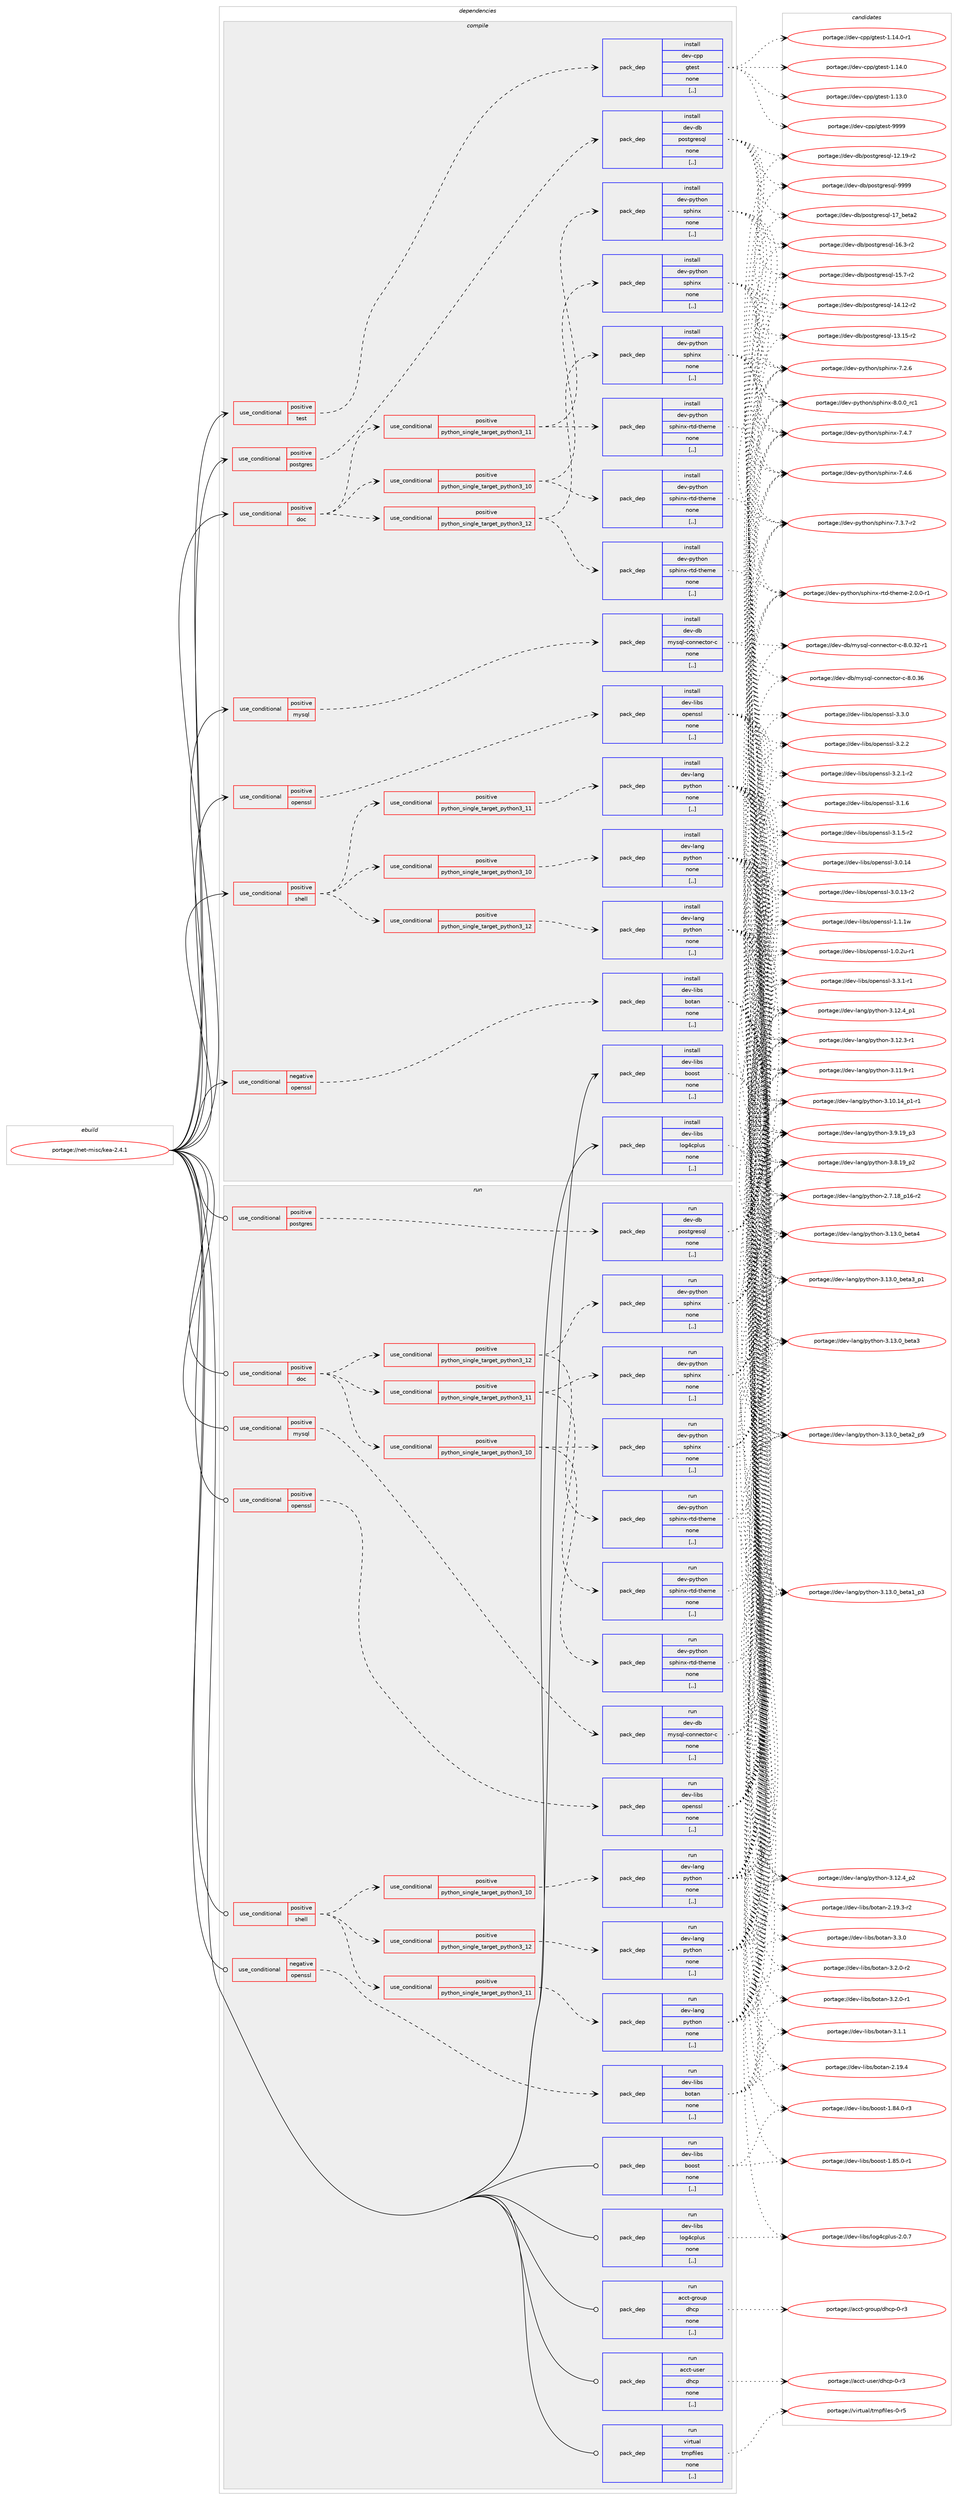 digraph prolog {

# *************
# Graph options
# *************

newrank=true;
concentrate=true;
compound=true;
graph [rankdir=LR,fontname=Helvetica,fontsize=10,ranksep=1.5];#, ranksep=2.5, nodesep=0.2];
edge  [arrowhead=vee];
node  [fontname=Helvetica,fontsize=10];

# **********
# The ebuild
# **********

subgraph cluster_leftcol {
color=gray;
label=<<i>ebuild</i>>;
id [label="portage://net-misc/kea-2.4.1", color=red, width=4, href="../net-misc/kea-2.4.1.svg"];
}

# ****************
# The dependencies
# ****************

subgraph cluster_midcol {
color=gray;
label=<<i>dependencies</i>>;
subgraph cluster_compile {
fillcolor="#eeeeee";
style=filled;
label=<<i>compile</i>>;
subgraph cond97760 {
dependency371456 [label=<<TABLE BORDER="0" CELLBORDER="1" CELLSPACING="0" CELLPADDING="4"><TR><TD ROWSPAN="3" CELLPADDING="10">use_conditional</TD></TR><TR><TD>negative</TD></TR><TR><TD>openssl</TD></TR></TABLE>>, shape=none, color=red];
subgraph pack271034 {
dependency371457 [label=<<TABLE BORDER="0" CELLBORDER="1" CELLSPACING="0" CELLPADDING="4" WIDTH="220"><TR><TD ROWSPAN="6" CELLPADDING="30">pack_dep</TD></TR><TR><TD WIDTH="110">install</TD></TR><TR><TD>dev-libs</TD></TR><TR><TD>botan</TD></TR><TR><TD>none</TD></TR><TR><TD>[,,]</TD></TR></TABLE>>, shape=none, color=blue];
}
dependency371456:e -> dependency371457:w [weight=20,style="dashed",arrowhead="vee"];
}
id:e -> dependency371456:w [weight=20,style="solid",arrowhead="vee"];
subgraph cond97761 {
dependency371458 [label=<<TABLE BORDER="0" CELLBORDER="1" CELLSPACING="0" CELLPADDING="4"><TR><TD ROWSPAN="3" CELLPADDING="10">use_conditional</TD></TR><TR><TD>positive</TD></TR><TR><TD>doc</TD></TR></TABLE>>, shape=none, color=red];
subgraph cond97762 {
dependency371459 [label=<<TABLE BORDER="0" CELLBORDER="1" CELLSPACING="0" CELLPADDING="4"><TR><TD ROWSPAN="3" CELLPADDING="10">use_conditional</TD></TR><TR><TD>positive</TD></TR><TR><TD>python_single_target_python3_10</TD></TR></TABLE>>, shape=none, color=red];
subgraph pack271035 {
dependency371460 [label=<<TABLE BORDER="0" CELLBORDER="1" CELLSPACING="0" CELLPADDING="4" WIDTH="220"><TR><TD ROWSPAN="6" CELLPADDING="30">pack_dep</TD></TR><TR><TD WIDTH="110">install</TD></TR><TR><TD>dev-python</TD></TR><TR><TD>sphinx</TD></TR><TR><TD>none</TD></TR><TR><TD>[,,]</TD></TR></TABLE>>, shape=none, color=blue];
}
dependency371459:e -> dependency371460:w [weight=20,style="dashed",arrowhead="vee"];
subgraph pack271036 {
dependency371461 [label=<<TABLE BORDER="0" CELLBORDER="1" CELLSPACING="0" CELLPADDING="4" WIDTH="220"><TR><TD ROWSPAN="6" CELLPADDING="30">pack_dep</TD></TR><TR><TD WIDTH="110">install</TD></TR><TR><TD>dev-python</TD></TR><TR><TD>sphinx-rtd-theme</TD></TR><TR><TD>none</TD></TR><TR><TD>[,,]</TD></TR></TABLE>>, shape=none, color=blue];
}
dependency371459:e -> dependency371461:w [weight=20,style="dashed",arrowhead="vee"];
}
dependency371458:e -> dependency371459:w [weight=20,style="dashed",arrowhead="vee"];
subgraph cond97763 {
dependency371462 [label=<<TABLE BORDER="0" CELLBORDER="1" CELLSPACING="0" CELLPADDING="4"><TR><TD ROWSPAN="3" CELLPADDING="10">use_conditional</TD></TR><TR><TD>positive</TD></TR><TR><TD>python_single_target_python3_11</TD></TR></TABLE>>, shape=none, color=red];
subgraph pack271037 {
dependency371463 [label=<<TABLE BORDER="0" CELLBORDER="1" CELLSPACING="0" CELLPADDING="4" WIDTH="220"><TR><TD ROWSPAN="6" CELLPADDING="30">pack_dep</TD></TR><TR><TD WIDTH="110">install</TD></TR><TR><TD>dev-python</TD></TR><TR><TD>sphinx</TD></TR><TR><TD>none</TD></TR><TR><TD>[,,]</TD></TR></TABLE>>, shape=none, color=blue];
}
dependency371462:e -> dependency371463:w [weight=20,style="dashed",arrowhead="vee"];
subgraph pack271038 {
dependency371464 [label=<<TABLE BORDER="0" CELLBORDER="1" CELLSPACING="0" CELLPADDING="4" WIDTH="220"><TR><TD ROWSPAN="6" CELLPADDING="30">pack_dep</TD></TR><TR><TD WIDTH="110">install</TD></TR><TR><TD>dev-python</TD></TR><TR><TD>sphinx-rtd-theme</TD></TR><TR><TD>none</TD></TR><TR><TD>[,,]</TD></TR></TABLE>>, shape=none, color=blue];
}
dependency371462:e -> dependency371464:w [weight=20,style="dashed",arrowhead="vee"];
}
dependency371458:e -> dependency371462:w [weight=20,style="dashed",arrowhead="vee"];
subgraph cond97764 {
dependency371465 [label=<<TABLE BORDER="0" CELLBORDER="1" CELLSPACING="0" CELLPADDING="4"><TR><TD ROWSPAN="3" CELLPADDING="10">use_conditional</TD></TR><TR><TD>positive</TD></TR><TR><TD>python_single_target_python3_12</TD></TR></TABLE>>, shape=none, color=red];
subgraph pack271039 {
dependency371466 [label=<<TABLE BORDER="0" CELLBORDER="1" CELLSPACING="0" CELLPADDING="4" WIDTH="220"><TR><TD ROWSPAN="6" CELLPADDING="30">pack_dep</TD></TR><TR><TD WIDTH="110">install</TD></TR><TR><TD>dev-python</TD></TR><TR><TD>sphinx</TD></TR><TR><TD>none</TD></TR><TR><TD>[,,]</TD></TR></TABLE>>, shape=none, color=blue];
}
dependency371465:e -> dependency371466:w [weight=20,style="dashed",arrowhead="vee"];
subgraph pack271040 {
dependency371467 [label=<<TABLE BORDER="0" CELLBORDER="1" CELLSPACING="0" CELLPADDING="4" WIDTH="220"><TR><TD ROWSPAN="6" CELLPADDING="30">pack_dep</TD></TR><TR><TD WIDTH="110">install</TD></TR><TR><TD>dev-python</TD></TR><TR><TD>sphinx-rtd-theme</TD></TR><TR><TD>none</TD></TR><TR><TD>[,,]</TD></TR></TABLE>>, shape=none, color=blue];
}
dependency371465:e -> dependency371467:w [weight=20,style="dashed",arrowhead="vee"];
}
dependency371458:e -> dependency371465:w [weight=20,style="dashed",arrowhead="vee"];
}
id:e -> dependency371458:w [weight=20,style="solid",arrowhead="vee"];
subgraph cond97765 {
dependency371468 [label=<<TABLE BORDER="0" CELLBORDER="1" CELLSPACING="0" CELLPADDING="4"><TR><TD ROWSPAN="3" CELLPADDING="10">use_conditional</TD></TR><TR><TD>positive</TD></TR><TR><TD>mysql</TD></TR></TABLE>>, shape=none, color=red];
subgraph pack271041 {
dependency371469 [label=<<TABLE BORDER="0" CELLBORDER="1" CELLSPACING="0" CELLPADDING="4" WIDTH="220"><TR><TD ROWSPAN="6" CELLPADDING="30">pack_dep</TD></TR><TR><TD WIDTH="110">install</TD></TR><TR><TD>dev-db</TD></TR><TR><TD>mysql-connector-c</TD></TR><TR><TD>none</TD></TR><TR><TD>[,,]</TD></TR></TABLE>>, shape=none, color=blue];
}
dependency371468:e -> dependency371469:w [weight=20,style="dashed",arrowhead="vee"];
}
id:e -> dependency371468:w [weight=20,style="solid",arrowhead="vee"];
subgraph cond97766 {
dependency371470 [label=<<TABLE BORDER="0" CELLBORDER="1" CELLSPACING="0" CELLPADDING="4"><TR><TD ROWSPAN="3" CELLPADDING="10">use_conditional</TD></TR><TR><TD>positive</TD></TR><TR><TD>openssl</TD></TR></TABLE>>, shape=none, color=red];
subgraph pack271042 {
dependency371471 [label=<<TABLE BORDER="0" CELLBORDER="1" CELLSPACING="0" CELLPADDING="4" WIDTH="220"><TR><TD ROWSPAN="6" CELLPADDING="30">pack_dep</TD></TR><TR><TD WIDTH="110">install</TD></TR><TR><TD>dev-libs</TD></TR><TR><TD>openssl</TD></TR><TR><TD>none</TD></TR><TR><TD>[,,]</TD></TR></TABLE>>, shape=none, color=blue];
}
dependency371470:e -> dependency371471:w [weight=20,style="dashed",arrowhead="vee"];
}
id:e -> dependency371470:w [weight=20,style="solid",arrowhead="vee"];
subgraph cond97767 {
dependency371472 [label=<<TABLE BORDER="0" CELLBORDER="1" CELLSPACING="0" CELLPADDING="4"><TR><TD ROWSPAN="3" CELLPADDING="10">use_conditional</TD></TR><TR><TD>positive</TD></TR><TR><TD>postgres</TD></TR></TABLE>>, shape=none, color=red];
subgraph pack271043 {
dependency371473 [label=<<TABLE BORDER="0" CELLBORDER="1" CELLSPACING="0" CELLPADDING="4" WIDTH="220"><TR><TD ROWSPAN="6" CELLPADDING="30">pack_dep</TD></TR><TR><TD WIDTH="110">install</TD></TR><TR><TD>dev-db</TD></TR><TR><TD>postgresql</TD></TR><TR><TD>none</TD></TR><TR><TD>[,,]</TD></TR></TABLE>>, shape=none, color=blue];
}
dependency371472:e -> dependency371473:w [weight=20,style="dashed",arrowhead="vee"];
}
id:e -> dependency371472:w [weight=20,style="solid",arrowhead="vee"];
subgraph cond97768 {
dependency371474 [label=<<TABLE BORDER="0" CELLBORDER="1" CELLSPACING="0" CELLPADDING="4"><TR><TD ROWSPAN="3" CELLPADDING="10">use_conditional</TD></TR><TR><TD>positive</TD></TR><TR><TD>shell</TD></TR></TABLE>>, shape=none, color=red];
subgraph cond97769 {
dependency371475 [label=<<TABLE BORDER="0" CELLBORDER="1" CELLSPACING="0" CELLPADDING="4"><TR><TD ROWSPAN="3" CELLPADDING="10">use_conditional</TD></TR><TR><TD>positive</TD></TR><TR><TD>python_single_target_python3_10</TD></TR></TABLE>>, shape=none, color=red];
subgraph pack271044 {
dependency371476 [label=<<TABLE BORDER="0" CELLBORDER="1" CELLSPACING="0" CELLPADDING="4" WIDTH="220"><TR><TD ROWSPAN="6" CELLPADDING="30">pack_dep</TD></TR><TR><TD WIDTH="110">install</TD></TR><TR><TD>dev-lang</TD></TR><TR><TD>python</TD></TR><TR><TD>none</TD></TR><TR><TD>[,,]</TD></TR></TABLE>>, shape=none, color=blue];
}
dependency371475:e -> dependency371476:w [weight=20,style="dashed",arrowhead="vee"];
}
dependency371474:e -> dependency371475:w [weight=20,style="dashed",arrowhead="vee"];
subgraph cond97770 {
dependency371477 [label=<<TABLE BORDER="0" CELLBORDER="1" CELLSPACING="0" CELLPADDING="4"><TR><TD ROWSPAN="3" CELLPADDING="10">use_conditional</TD></TR><TR><TD>positive</TD></TR><TR><TD>python_single_target_python3_11</TD></TR></TABLE>>, shape=none, color=red];
subgraph pack271045 {
dependency371478 [label=<<TABLE BORDER="0" CELLBORDER="1" CELLSPACING="0" CELLPADDING="4" WIDTH="220"><TR><TD ROWSPAN="6" CELLPADDING="30">pack_dep</TD></TR><TR><TD WIDTH="110">install</TD></TR><TR><TD>dev-lang</TD></TR><TR><TD>python</TD></TR><TR><TD>none</TD></TR><TR><TD>[,,]</TD></TR></TABLE>>, shape=none, color=blue];
}
dependency371477:e -> dependency371478:w [weight=20,style="dashed",arrowhead="vee"];
}
dependency371474:e -> dependency371477:w [weight=20,style="dashed",arrowhead="vee"];
subgraph cond97771 {
dependency371479 [label=<<TABLE BORDER="0" CELLBORDER="1" CELLSPACING="0" CELLPADDING="4"><TR><TD ROWSPAN="3" CELLPADDING="10">use_conditional</TD></TR><TR><TD>positive</TD></TR><TR><TD>python_single_target_python3_12</TD></TR></TABLE>>, shape=none, color=red];
subgraph pack271046 {
dependency371480 [label=<<TABLE BORDER="0" CELLBORDER="1" CELLSPACING="0" CELLPADDING="4" WIDTH="220"><TR><TD ROWSPAN="6" CELLPADDING="30">pack_dep</TD></TR><TR><TD WIDTH="110">install</TD></TR><TR><TD>dev-lang</TD></TR><TR><TD>python</TD></TR><TR><TD>none</TD></TR><TR><TD>[,,]</TD></TR></TABLE>>, shape=none, color=blue];
}
dependency371479:e -> dependency371480:w [weight=20,style="dashed",arrowhead="vee"];
}
dependency371474:e -> dependency371479:w [weight=20,style="dashed",arrowhead="vee"];
}
id:e -> dependency371474:w [weight=20,style="solid",arrowhead="vee"];
subgraph cond97772 {
dependency371481 [label=<<TABLE BORDER="0" CELLBORDER="1" CELLSPACING="0" CELLPADDING="4"><TR><TD ROWSPAN="3" CELLPADDING="10">use_conditional</TD></TR><TR><TD>positive</TD></TR><TR><TD>test</TD></TR></TABLE>>, shape=none, color=red];
subgraph pack271047 {
dependency371482 [label=<<TABLE BORDER="0" CELLBORDER="1" CELLSPACING="0" CELLPADDING="4" WIDTH="220"><TR><TD ROWSPAN="6" CELLPADDING="30">pack_dep</TD></TR><TR><TD WIDTH="110">install</TD></TR><TR><TD>dev-cpp</TD></TR><TR><TD>gtest</TD></TR><TR><TD>none</TD></TR><TR><TD>[,,]</TD></TR></TABLE>>, shape=none, color=blue];
}
dependency371481:e -> dependency371482:w [weight=20,style="dashed",arrowhead="vee"];
}
id:e -> dependency371481:w [weight=20,style="solid",arrowhead="vee"];
subgraph pack271048 {
dependency371483 [label=<<TABLE BORDER="0" CELLBORDER="1" CELLSPACING="0" CELLPADDING="4" WIDTH="220"><TR><TD ROWSPAN="6" CELLPADDING="30">pack_dep</TD></TR><TR><TD WIDTH="110">install</TD></TR><TR><TD>dev-libs</TD></TR><TR><TD>boost</TD></TR><TR><TD>none</TD></TR><TR><TD>[,,]</TD></TR></TABLE>>, shape=none, color=blue];
}
id:e -> dependency371483:w [weight=20,style="solid",arrowhead="vee"];
subgraph pack271049 {
dependency371484 [label=<<TABLE BORDER="0" CELLBORDER="1" CELLSPACING="0" CELLPADDING="4" WIDTH="220"><TR><TD ROWSPAN="6" CELLPADDING="30">pack_dep</TD></TR><TR><TD WIDTH="110">install</TD></TR><TR><TD>dev-libs</TD></TR><TR><TD>log4cplus</TD></TR><TR><TD>none</TD></TR><TR><TD>[,,]</TD></TR></TABLE>>, shape=none, color=blue];
}
id:e -> dependency371484:w [weight=20,style="solid",arrowhead="vee"];
}
subgraph cluster_compileandrun {
fillcolor="#eeeeee";
style=filled;
label=<<i>compile and run</i>>;
}
subgraph cluster_run {
fillcolor="#eeeeee";
style=filled;
label=<<i>run</i>>;
subgraph cond97773 {
dependency371485 [label=<<TABLE BORDER="0" CELLBORDER="1" CELLSPACING="0" CELLPADDING="4"><TR><TD ROWSPAN="3" CELLPADDING="10">use_conditional</TD></TR><TR><TD>negative</TD></TR><TR><TD>openssl</TD></TR></TABLE>>, shape=none, color=red];
subgraph pack271050 {
dependency371486 [label=<<TABLE BORDER="0" CELLBORDER="1" CELLSPACING="0" CELLPADDING="4" WIDTH="220"><TR><TD ROWSPAN="6" CELLPADDING="30">pack_dep</TD></TR><TR><TD WIDTH="110">run</TD></TR><TR><TD>dev-libs</TD></TR><TR><TD>botan</TD></TR><TR><TD>none</TD></TR><TR><TD>[,,]</TD></TR></TABLE>>, shape=none, color=blue];
}
dependency371485:e -> dependency371486:w [weight=20,style="dashed",arrowhead="vee"];
}
id:e -> dependency371485:w [weight=20,style="solid",arrowhead="odot"];
subgraph cond97774 {
dependency371487 [label=<<TABLE BORDER="0" CELLBORDER="1" CELLSPACING="0" CELLPADDING="4"><TR><TD ROWSPAN="3" CELLPADDING="10">use_conditional</TD></TR><TR><TD>positive</TD></TR><TR><TD>doc</TD></TR></TABLE>>, shape=none, color=red];
subgraph cond97775 {
dependency371488 [label=<<TABLE BORDER="0" CELLBORDER="1" CELLSPACING="0" CELLPADDING="4"><TR><TD ROWSPAN="3" CELLPADDING="10">use_conditional</TD></TR><TR><TD>positive</TD></TR><TR><TD>python_single_target_python3_10</TD></TR></TABLE>>, shape=none, color=red];
subgraph pack271051 {
dependency371489 [label=<<TABLE BORDER="0" CELLBORDER="1" CELLSPACING="0" CELLPADDING="4" WIDTH="220"><TR><TD ROWSPAN="6" CELLPADDING="30">pack_dep</TD></TR><TR><TD WIDTH="110">run</TD></TR><TR><TD>dev-python</TD></TR><TR><TD>sphinx</TD></TR><TR><TD>none</TD></TR><TR><TD>[,,]</TD></TR></TABLE>>, shape=none, color=blue];
}
dependency371488:e -> dependency371489:w [weight=20,style="dashed",arrowhead="vee"];
subgraph pack271052 {
dependency371490 [label=<<TABLE BORDER="0" CELLBORDER="1" CELLSPACING="0" CELLPADDING="4" WIDTH="220"><TR><TD ROWSPAN="6" CELLPADDING="30">pack_dep</TD></TR><TR><TD WIDTH="110">run</TD></TR><TR><TD>dev-python</TD></TR><TR><TD>sphinx-rtd-theme</TD></TR><TR><TD>none</TD></TR><TR><TD>[,,]</TD></TR></TABLE>>, shape=none, color=blue];
}
dependency371488:e -> dependency371490:w [weight=20,style="dashed",arrowhead="vee"];
}
dependency371487:e -> dependency371488:w [weight=20,style="dashed",arrowhead="vee"];
subgraph cond97776 {
dependency371491 [label=<<TABLE BORDER="0" CELLBORDER="1" CELLSPACING="0" CELLPADDING="4"><TR><TD ROWSPAN="3" CELLPADDING="10">use_conditional</TD></TR><TR><TD>positive</TD></TR><TR><TD>python_single_target_python3_11</TD></TR></TABLE>>, shape=none, color=red];
subgraph pack271053 {
dependency371492 [label=<<TABLE BORDER="0" CELLBORDER="1" CELLSPACING="0" CELLPADDING="4" WIDTH="220"><TR><TD ROWSPAN="6" CELLPADDING="30">pack_dep</TD></TR><TR><TD WIDTH="110">run</TD></TR><TR><TD>dev-python</TD></TR><TR><TD>sphinx</TD></TR><TR><TD>none</TD></TR><TR><TD>[,,]</TD></TR></TABLE>>, shape=none, color=blue];
}
dependency371491:e -> dependency371492:w [weight=20,style="dashed",arrowhead="vee"];
subgraph pack271054 {
dependency371493 [label=<<TABLE BORDER="0" CELLBORDER="1" CELLSPACING="0" CELLPADDING="4" WIDTH="220"><TR><TD ROWSPAN="6" CELLPADDING="30">pack_dep</TD></TR><TR><TD WIDTH="110">run</TD></TR><TR><TD>dev-python</TD></TR><TR><TD>sphinx-rtd-theme</TD></TR><TR><TD>none</TD></TR><TR><TD>[,,]</TD></TR></TABLE>>, shape=none, color=blue];
}
dependency371491:e -> dependency371493:w [weight=20,style="dashed",arrowhead="vee"];
}
dependency371487:e -> dependency371491:w [weight=20,style="dashed",arrowhead="vee"];
subgraph cond97777 {
dependency371494 [label=<<TABLE BORDER="0" CELLBORDER="1" CELLSPACING="0" CELLPADDING="4"><TR><TD ROWSPAN="3" CELLPADDING="10">use_conditional</TD></TR><TR><TD>positive</TD></TR><TR><TD>python_single_target_python3_12</TD></TR></TABLE>>, shape=none, color=red];
subgraph pack271055 {
dependency371495 [label=<<TABLE BORDER="0" CELLBORDER="1" CELLSPACING="0" CELLPADDING="4" WIDTH="220"><TR><TD ROWSPAN="6" CELLPADDING="30">pack_dep</TD></TR><TR><TD WIDTH="110">run</TD></TR><TR><TD>dev-python</TD></TR><TR><TD>sphinx</TD></TR><TR><TD>none</TD></TR><TR><TD>[,,]</TD></TR></TABLE>>, shape=none, color=blue];
}
dependency371494:e -> dependency371495:w [weight=20,style="dashed",arrowhead="vee"];
subgraph pack271056 {
dependency371496 [label=<<TABLE BORDER="0" CELLBORDER="1" CELLSPACING="0" CELLPADDING="4" WIDTH="220"><TR><TD ROWSPAN="6" CELLPADDING="30">pack_dep</TD></TR><TR><TD WIDTH="110">run</TD></TR><TR><TD>dev-python</TD></TR><TR><TD>sphinx-rtd-theme</TD></TR><TR><TD>none</TD></TR><TR><TD>[,,]</TD></TR></TABLE>>, shape=none, color=blue];
}
dependency371494:e -> dependency371496:w [weight=20,style="dashed",arrowhead="vee"];
}
dependency371487:e -> dependency371494:w [weight=20,style="dashed",arrowhead="vee"];
}
id:e -> dependency371487:w [weight=20,style="solid",arrowhead="odot"];
subgraph cond97778 {
dependency371497 [label=<<TABLE BORDER="0" CELLBORDER="1" CELLSPACING="0" CELLPADDING="4"><TR><TD ROWSPAN="3" CELLPADDING="10">use_conditional</TD></TR><TR><TD>positive</TD></TR><TR><TD>mysql</TD></TR></TABLE>>, shape=none, color=red];
subgraph pack271057 {
dependency371498 [label=<<TABLE BORDER="0" CELLBORDER="1" CELLSPACING="0" CELLPADDING="4" WIDTH="220"><TR><TD ROWSPAN="6" CELLPADDING="30">pack_dep</TD></TR><TR><TD WIDTH="110">run</TD></TR><TR><TD>dev-db</TD></TR><TR><TD>mysql-connector-c</TD></TR><TR><TD>none</TD></TR><TR><TD>[,,]</TD></TR></TABLE>>, shape=none, color=blue];
}
dependency371497:e -> dependency371498:w [weight=20,style="dashed",arrowhead="vee"];
}
id:e -> dependency371497:w [weight=20,style="solid",arrowhead="odot"];
subgraph cond97779 {
dependency371499 [label=<<TABLE BORDER="0" CELLBORDER="1" CELLSPACING="0" CELLPADDING="4"><TR><TD ROWSPAN="3" CELLPADDING="10">use_conditional</TD></TR><TR><TD>positive</TD></TR><TR><TD>openssl</TD></TR></TABLE>>, shape=none, color=red];
subgraph pack271058 {
dependency371500 [label=<<TABLE BORDER="0" CELLBORDER="1" CELLSPACING="0" CELLPADDING="4" WIDTH="220"><TR><TD ROWSPAN="6" CELLPADDING="30">pack_dep</TD></TR><TR><TD WIDTH="110">run</TD></TR><TR><TD>dev-libs</TD></TR><TR><TD>openssl</TD></TR><TR><TD>none</TD></TR><TR><TD>[,,]</TD></TR></TABLE>>, shape=none, color=blue];
}
dependency371499:e -> dependency371500:w [weight=20,style="dashed",arrowhead="vee"];
}
id:e -> dependency371499:w [weight=20,style="solid",arrowhead="odot"];
subgraph cond97780 {
dependency371501 [label=<<TABLE BORDER="0" CELLBORDER="1" CELLSPACING="0" CELLPADDING="4"><TR><TD ROWSPAN="3" CELLPADDING="10">use_conditional</TD></TR><TR><TD>positive</TD></TR><TR><TD>postgres</TD></TR></TABLE>>, shape=none, color=red];
subgraph pack271059 {
dependency371502 [label=<<TABLE BORDER="0" CELLBORDER="1" CELLSPACING="0" CELLPADDING="4" WIDTH="220"><TR><TD ROWSPAN="6" CELLPADDING="30">pack_dep</TD></TR><TR><TD WIDTH="110">run</TD></TR><TR><TD>dev-db</TD></TR><TR><TD>postgresql</TD></TR><TR><TD>none</TD></TR><TR><TD>[,,]</TD></TR></TABLE>>, shape=none, color=blue];
}
dependency371501:e -> dependency371502:w [weight=20,style="dashed",arrowhead="vee"];
}
id:e -> dependency371501:w [weight=20,style="solid",arrowhead="odot"];
subgraph cond97781 {
dependency371503 [label=<<TABLE BORDER="0" CELLBORDER="1" CELLSPACING="0" CELLPADDING="4"><TR><TD ROWSPAN="3" CELLPADDING="10">use_conditional</TD></TR><TR><TD>positive</TD></TR><TR><TD>shell</TD></TR></TABLE>>, shape=none, color=red];
subgraph cond97782 {
dependency371504 [label=<<TABLE BORDER="0" CELLBORDER="1" CELLSPACING="0" CELLPADDING="4"><TR><TD ROWSPAN="3" CELLPADDING="10">use_conditional</TD></TR><TR><TD>positive</TD></TR><TR><TD>python_single_target_python3_10</TD></TR></TABLE>>, shape=none, color=red];
subgraph pack271060 {
dependency371505 [label=<<TABLE BORDER="0" CELLBORDER="1" CELLSPACING="0" CELLPADDING="4" WIDTH="220"><TR><TD ROWSPAN="6" CELLPADDING="30">pack_dep</TD></TR><TR><TD WIDTH="110">run</TD></TR><TR><TD>dev-lang</TD></TR><TR><TD>python</TD></TR><TR><TD>none</TD></TR><TR><TD>[,,]</TD></TR></TABLE>>, shape=none, color=blue];
}
dependency371504:e -> dependency371505:w [weight=20,style="dashed",arrowhead="vee"];
}
dependency371503:e -> dependency371504:w [weight=20,style="dashed",arrowhead="vee"];
subgraph cond97783 {
dependency371506 [label=<<TABLE BORDER="0" CELLBORDER="1" CELLSPACING="0" CELLPADDING="4"><TR><TD ROWSPAN="3" CELLPADDING="10">use_conditional</TD></TR><TR><TD>positive</TD></TR><TR><TD>python_single_target_python3_11</TD></TR></TABLE>>, shape=none, color=red];
subgraph pack271061 {
dependency371507 [label=<<TABLE BORDER="0" CELLBORDER="1" CELLSPACING="0" CELLPADDING="4" WIDTH="220"><TR><TD ROWSPAN="6" CELLPADDING="30">pack_dep</TD></TR><TR><TD WIDTH="110">run</TD></TR><TR><TD>dev-lang</TD></TR><TR><TD>python</TD></TR><TR><TD>none</TD></TR><TR><TD>[,,]</TD></TR></TABLE>>, shape=none, color=blue];
}
dependency371506:e -> dependency371507:w [weight=20,style="dashed",arrowhead="vee"];
}
dependency371503:e -> dependency371506:w [weight=20,style="dashed",arrowhead="vee"];
subgraph cond97784 {
dependency371508 [label=<<TABLE BORDER="0" CELLBORDER="1" CELLSPACING="0" CELLPADDING="4"><TR><TD ROWSPAN="3" CELLPADDING="10">use_conditional</TD></TR><TR><TD>positive</TD></TR><TR><TD>python_single_target_python3_12</TD></TR></TABLE>>, shape=none, color=red];
subgraph pack271062 {
dependency371509 [label=<<TABLE BORDER="0" CELLBORDER="1" CELLSPACING="0" CELLPADDING="4" WIDTH="220"><TR><TD ROWSPAN="6" CELLPADDING="30">pack_dep</TD></TR><TR><TD WIDTH="110">run</TD></TR><TR><TD>dev-lang</TD></TR><TR><TD>python</TD></TR><TR><TD>none</TD></TR><TR><TD>[,,]</TD></TR></TABLE>>, shape=none, color=blue];
}
dependency371508:e -> dependency371509:w [weight=20,style="dashed",arrowhead="vee"];
}
dependency371503:e -> dependency371508:w [weight=20,style="dashed",arrowhead="vee"];
}
id:e -> dependency371503:w [weight=20,style="solid",arrowhead="odot"];
subgraph pack271063 {
dependency371510 [label=<<TABLE BORDER="0" CELLBORDER="1" CELLSPACING="0" CELLPADDING="4" WIDTH="220"><TR><TD ROWSPAN="6" CELLPADDING="30">pack_dep</TD></TR><TR><TD WIDTH="110">run</TD></TR><TR><TD>acct-group</TD></TR><TR><TD>dhcp</TD></TR><TR><TD>none</TD></TR><TR><TD>[,,]</TD></TR></TABLE>>, shape=none, color=blue];
}
id:e -> dependency371510:w [weight=20,style="solid",arrowhead="odot"];
subgraph pack271064 {
dependency371511 [label=<<TABLE BORDER="0" CELLBORDER="1" CELLSPACING="0" CELLPADDING="4" WIDTH="220"><TR><TD ROWSPAN="6" CELLPADDING="30">pack_dep</TD></TR><TR><TD WIDTH="110">run</TD></TR><TR><TD>acct-user</TD></TR><TR><TD>dhcp</TD></TR><TR><TD>none</TD></TR><TR><TD>[,,]</TD></TR></TABLE>>, shape=none, color=blue];
}
id:e -> dependency371511:w [weight=20,style="solid",arrowhead="odot"];
subgraph pack271065 {
dependency371512 [label=<<TABLE BORDER="0" CELLBORDER="1" CELLSPACING="0" CELLPADDING="4" WIDTH="220"><TR><TD ROWSPAN="6" CELLPADDING="30">pack_dep</TD></TR><TR><TD WIDTH="110">run</TD></TR><TR><TD>dev-libs</TD></TR><TR><TD>boost</TD></TR><TR><TD>none</TD></TR><TR><TD>[,,]</TD></TR></TABLE>>, shape=none, color=blue];
}
id:e -> dependency371512:w [weight=20,style="solid",arrowhead="odot"];
subgraph pack271066 {
dependency371513 [label=<<TABLE BORDER="0" CELLBORDER="1" CELLSPACING="0" CELLPADDING="4" WIDTH="220"><TR><TD ROWSPAN="6" CELLPADDING="30">pack_dep</TD></TR><TR><TD WIDTH="110">run</TD></TR><TR><TD>dev-libs</TD></TR><TR><TD>log4cplus</TD></TR><TR><TD>none</TD></TR><TR><TD>[,,]</TD></TR></TABLE>>, shape=none, color=blue];
}
id:e -> dependency371513:w [weight=20,style="solid",arrowhead="odot"];
subgraph pack271067 {
dependency371514 [label=<<TABLE BORDER="0" CELLBORDER="1" CELLSPACING="0" CELLPADDING="4" WIDTH="220"><TR><TD ROWSPAN="6" CELLPADDING="30">pack_dep</TD></TR><TR><TD WIDTH="110">run</TD></TR><TR><TD>virtual</TD></TR><TR><TD>tmpfiles</TD></TR><TR><TD>none</TD></TR><TR><TD>[,,]</TD></TR></TABLE>>, shape=none, color=blue];
}
id:e -> dependency371514:w [weight=20,style="solid",arrowhead="odot"];
}
}

# **************
# The candidates
# **************

subgraph cluster_choices {
rank=same;
color=gray;
label=<<i>candidates</i>>;

subgraph choice271034 {
color=black;
nodesep=1;
choice1001011184510810598115479811111697110455146514648 [label="portage://dev-libs/botan-3.3.0", color=red, width=4,href="../dev-libs/botan-3.3.0.svg"];
choice10010111845108105981154798111116971104551465046484511450 [label="portage://dev-libs/botan-3.2.0-r2", color=red, width=4,href="../dev-libs/botan-3.2.0-r2.svg"];
choice10010111845108105981154798111116971104551465046484511449 [label="portage://dev-libs/botan-3.2.0-r1", color=red, width=4,href="../dev-libs/botan-3.2.0-r1.svg"];
choice1001011184510810598115479811111697110455146494649 [label="portage://dev-libs/botan-3.1.1", color=red, width=4,href="../dev-libs/botan-3.1.1.svg"];
choice100101118451081059811547981111169711045504649574652 [label="portage://dev-libs/botan-2.19.4", color=red, width=4,href="../dev-libs/botan-2.19.4.svg"];
choice1001011184510810598115479811111697110455046495746514511450 [label="portage://dev-libs/botan-2.19.3-r2", color=red, width=4,href="../dev-libs/botan-2.19.3-r2.svg"];
dependency371457:e -> choice1001011184510810598115479811111697110455146514648:w [style=dotted,weight="100"];
dependency371457:e -> choice10010111845108105981154798111116971104551465046484511450:w [style=dotted,weight="100"];
dependency371457:e -> choice10010111845108105981154798111116971104551465046484511449:w [style=dotted,weight="100"];
dependency371457:e -> choice1001011184510810598115479811111697110455146494649:w [style=dotted,weight="100"];
dependency371457:e -> choice100101118451081059811547981111169711045504649574652:w [style=dotted,weight="100"];
dependency371457:e -> choice1001011184510810598115479811111697110455046495746514511450:w [style=dotted,weight="100"];
}
subgraph choice271035 {
color=black;
nodesep=1;
choice1001011184511212111610411111047115112104105110120455646484648951149949 [label="portage://dev-python/sphinx-8.0.0_rc1", color=red, width=4,href="../dev-python/sphinx-8.0.0_rc1.svg"];
choice1001011184511212111610411111047115112104105110120455546524655 [label="portage://dev-python/sphinx-7.4.7", color=red, width=4,href="../dev-python/sphinx-7.4.7.svg"];
choice1001011184511212111610411111047115112104105110120455546524654 [label="portage://dev-python/sphinx-7.4.6", color=red, width=4,href="../dev-python/sphinx-7.4.6.svg"];
choice10010111845112121116104111110471151121041051101204555465146554511450 [label="portage://dev-python/sphinx-7.3.7-r2", color=red, width=4,href="../dev-python/sphinx-7.3.7-r2.svg"];
choice1001011184511212111610411111047115112104105110120455546504654 [label="portage://dev-python/sphinx-7.2.6", color=red, width=4,href="../dev-python/sphinx-7.2.6.svg"];
dependency371460:e -> choice1001011184511212111610411111047115112104105110120455646484648951149949:w [style=dotted,weight="100"];
dependency371460:e -> choice1001011184511212111610411111047115112104105110120455546524655:w [style=dotted,weight="100"];
dependency371460:e -> choice1001011184511212111610411111047115112104105110120455546524654:w [style=dotted,weight="100"];
dependency371460:e -> choice10010111845112121116104111110471151121041051101204555465146554511450:w [style=dotted,weight="100"];
dependency371460:e -> choice1001011184511212111610411111047115112104105110120455546504654:w [style=dotted,weight="100"];
}
subgraph choice271036 {
color=black;
nodesep=1;
choice100101118451121211161041111104711511210410511012045114116100451161041011091014550464846484511449 [label="portage://dev-python/sphinx-rtd-theme-2.0.0-r1", color=red, width=4,href="../dev-python/sphinx-rtd-theme-2.0.0-r1.svg"];
dependency371461:e -> choice100101118451121211161041111104711511210410511012045114116100451161041011091014550464846484511449:w [style=dotted,weight="100"];
}
subgraph choice271037 {
color=black;
nodesep=1;
choice1001011184511212111610411111047115112104105110120455646484648951149949 [label="portage://dev-python/sphinx-8.0.0_rc1", color=red, width=4,href="../dev-python/sphinx-8.0.0_rc1.svg"];
choice1001011184511212111610411111047115112104105110120455546524655 [label="portage://dev-python/sphinx-7.4.7", color=red, width=4,href="../dev-python/sphinx-7.4.7.svg"];
choice1001011184511212111610411111047115112104105110120455546524654 [label="portage://dev-python/sphinx-7.4.6", color=red, width=4,href="../dev-python/sphinx-7.4.6.svg"];
choice10010111845112121116104111110471151121041051101204555465146554511450 [label="portage://dev-python/sphinx-7.3.7-r2", color=red, width=4,href="../dev-python/sphinx-7.3.7-r2.svg"];
choice1001011184511212111610411111047115112104105110120455546504654 [label="portage://dev-python/sphinx-7.2.6", color=red, width=4,href="../dev-python/sphinx-7.2.6.svg"];
dependency371463:e -> choice1001011184511212111610411111047115112104105110120455646484648951149949:w [style=dotted,weight="100"];
dependency371463:e -> choice1001011184511212111610411111047115112104105110120455546524655:w [style=dotted,weight="100"];
dependency371463:e -> choice1001011184511212111610411111047115112104105110120455546524654:w [style=dotted,weight="100"];
dependency371463:e -> choice10010111845112121116104111110471151121041051101204555465146554511450:w [style=dotted,weight="100"];
dependency371463:e -> choice1001011184511212111610411111047115112104105110120455546504654:w [style=dotted,weight="100"];
}
subgraph choice271038 {
color=black;
nodesep=1;
choice100101118451121211161041111104711511210410511012045114116100451161041011091014550464846484511449 [label="portage://dev-python/sphinx-rtd-theme-2.0.0-r1", color=red, width=4,href="../dev-python/sphinx-rtd-theme-2.0.0-r1.svg"];
dependency371464:e -> choice100101118451121211161041111104711511210410511012045114116100451161041011091014550464846484511449:w [style=dotted,weight="100"];
}
subgraph choice271039 {
color=black;
nodesep=1;
choice1001011184511212111610411111047115112104105110120455646484648951149949 [label="portage://dev-python/sphinx-8.0.0_rc1", color=red, width=4,href="../dev-python/sphinx-8.0.0_rc1.svg"];
choice1001011184511212111610411111047115112104105110120455546524655 [label="portage://dev-python/sphinx-7.4.7", color=red, width=4,href="../dev-python/sphinx-7.4.7.svg"];
choice1001011184511212111610411111047115112104105110120455546524654 [label="portage://dev-python/sphinx-7.4.6", color=red, width=4,href="../dev-python/sphinx-7.4.6.svg"];
choice10010111845112121116104111110471151121041051101204555465146554511450 [label="portage://dev-python/sphinx-7.3.7-r2", color=red, width=4,href="../dev-python/sphinx-7.3.7-r2.svg"];
choice1001011184511212111610411111047115112104105110120455546504654 [label="portage://dev-python/sphinx-7.2.6", color=red, width=4,href="../dev-python/sphinx-7.2.6.svg"];
dependency371466:e -> choice1001011184511212111610411111047115112104105110120455646484648951149949:w [style=dotted,weight="100"];
dependency371466:e -> choice1001011184511212111610411111047115112104105110120455546524655:w [style=dotted,weight="100"];
dependency371466:e -> choice1001011184511212111610411111047115112104105110120455546524654:w [style=dotted,weight="100"];
dependency371466:e -> choice10010111845112121116104111110471151121041051101204555465146554511450:w [style=dotted,weight="100"];
dependency371466:e -> choice1001011184511212111610411111047115112104105110120455546504654:w [style=dotted,weight="100"];
}
subgraph choice271040 {
color=black;
nodesep=1;
choice100101118451121211161041111104711511210410511012045114116100451161041011091014550464846484511449 [label="portage://dev-python/sphinx-rtd-theme-2.0.0-r1", color=red, width=4,href="../dev-python/sphinx-rtd-theme-2.0.0-r1.svg"];
dependency371467:e -> choice100101118451121211161041111104711511210410511012045114116100451161041011091014550464846484511449:w [style=dotted,weight="100"];
}
subgraph choice271041 {
color=black;
nodesep=1;
choice100101118451009847109121115113108459911111011010199116111114459945564648465154 [label="portage://dev-db/mysql-connector-c-8.0.36", color=red, width=4,href="../dev-db/mysql-connector-c-8.0.36.svg"];
choice1001011184510098471091211151131084599111110110101991161111144599455646484651504511449 [label="portage://dev-db/mysql-connector-c-8.0.32-r1", color=red, width=4,href="../dev-db/mysql-connector-c-8.0.32-r1.svg"];
dependency371469:e -> choice100101118451009847109121115113108459911111011010199116111114459945564648465154:w [style=dotted,weight="100"];
dependency371469:e -> choice1001011184510098471091211151131084599111110110101991161111144599455646484651504511449:w [style=dotted,weight="100"];
}
subgraph choice271042 {
color=black;
nodesep=1;
choice1001011184510810598115471111121011101151151084551465146494511449 [label="portage://dev-libs/openssl-3.3.1-r1", color=red, width=4,href="../dev-libs/openssl-3.3.1-r1.svg"];
choice100101118451081059811547111112101110115115108455146514648 [label="portage://dev-libs/openssl-3.3.0", color=red, width=4,href="../dev-libs/openssl-3.3.0.svg"];
choice100101118451081059811547111112101110115115108455146504650 [label="portage://dev-libs/openssl-3.2.2", color=red, width=4,href="../dev-libs/openssl-3.2.2.svg"];
choice1001011184510810598115471111121011101151151084551465046494511450 [label="portage://dev-libs/openssl-3.2.1-r2", color=red, width=4,href="../dev-libs/openssl-3.2.1-r2.svg"];
choice100101118451081059811547111112101110115115108455146494654 [label="portage://dev-libs/openssl-3.1.6", color=red, width=4,href="../dev-libs/openssl-3.1.6.svg"];
choice1001011184510810598115471111121011101151151084551464946534511450 [label="portage://dev-libs/openssl-3.1.5-r2", color=red, width=4,href="../dev-libs/openssl-3.1.5-r2.svg"];
choice10010111845108105981154711111210111011511510845514648464952 [label="portage://dev-libs/openssl-3.0.14", color=red, width=4,href="../dev-libs/openssl-3.0.14.svg"];
choice100101118451081059811547111112101110115115108455146484649514511450 [label="portage://dev-libs/openssl-3.0.13-r2", color=red, width=4,href="../dev-libs/openssl-3.0.13-r2.svg"];
choice100101118451081059811547111112101110115115108454946494649119 [label="portage://dev-libs/openssl-1.1.1w", color=red, width=4,href="../dev-libs/openssl-1.1.1w.svg"];
choice1001011184510810598115471111121011101151151084549464846501174511449 [label="portage://dev-libs/openssl-1.0.2u-r1", color=red, width=4,href="../dev-libs/openssl-1.0.2u-r1.svg"];
dependency371471:e -> choice1001011184510810598115471111121011101151151084551465146494511449:w [style=dotted,weight="100"];
dependency371471:e -> choice100101118451081059811547111112101110115115108455146514648:w [style=dotted,weight="100"];
dependency371471:e -> choice100101118451081059811547111112101110115115108455146504650:w [style=dotted,weight="100"];
dependency371471:e -> choice1001011184510810598115471111121011101151151084551465046494511450:w [style=dotted,weight="100"];
dependency371471:e -> choice100101118451081059811547111112101110115115108455146494654:w [style=dotted,weight="100"];
dependency371471:e -> choice1001011184510810598115471111121011101151151084551464946534511450:w [style=dotted,weight="100"];
dependency371471:e -> choice10010111845108105981154711111210111011511510845514648464952:w [style=dotted,weight="100"];
dependency371471:e -> choice100101118451081059811547111112101110115115108455146484649514511450:w [style=dotted,weight="100"];
dependency371471:e -> choice100101118451081059811547111112101110115115108454946494649119:w [style=dotted,weight="100"];
dependency371471:e -> choice1001011184510810598115471111121011101151151084549464846501174511449:w [style=dotted,weight="100"];
}
subgraph choice271043 {
color=black;
nodesep=1;
choice1001011184510098471121111151161031141011151131084557575757 [label="portage://dev-db/postgresql-9999", color=red, width=4,href="../dev-db/postgresql-9999.svg"];
choice10010111845100984711211111511610311410111511310845495595981011169750 [label="portage://dev-db/postgresql-17_beta2", color=red, width=4,href="../dev-db/postgresql-17_beta2.svg"];
choice10010111845100984711211111511610311410111511310845495446514511450 [label="portage://dev-db/postgresql-16.3-r2", color=red, width=4,href="../dev-db/postgresql-16.3-r2.svg"];
choice10010111845100984711211111511610311410111511310845495346554511450 [label="portage://dev-db/postgresql-15.7-r2", color=red, width=4,href="../dev-db/postgresql-15.7-r2.svg"];
choice1001011184510098471121111151161031141011151131084549524649504511450 [label="portage://dev-db/postgresql-14.12-r2", color=red, width=4,href="../dev-db/postgresql-14.12-r2.svg"];
choice1001011184510098471121111151161031141011151131084549514649534511450 [label="portage://dev-db/postgresql-13.15-r2", color=red, width=4,href="../dev-db/postgresql-13.15-r2.svg"];
choice1001011184510098471121111151161031141011151131084549504649574511450 [label="portage://dev-db/postgresql-12.19-r2", color=red, width=4,href="../dev-db/postgresql-12.19-r2.svg"];
dependency371473:e -> choice1001011184510098471121111151161031141011151131084557575757:w [style=dotted,weight="100"];
dependency371473:e -> choice10010111845100984711211111511610311410111511310845495595981011169750:w [style=dotted,weight="100"];
dependency371473:e -> choice10010111845100984711211111511610311410111511310845495446514511450:w [style=dotted,weight="100"];
dependency371473:e -> choice10010111845100984711211111511610311410111511310845495346554511450:w [style=dotted,weight="100"];
dependency371473:e -> choice1001011184510098471121111151161031141011151131084549524649504511450:w [style=dotted,weight="100"];
dependency371473:e -> choice1001011184510098471121111151161031141011151131084549514649534511450:w [style=dotted,weight="100"];
dependency371473:e -> choice1001011184510098471121111151161031141011151131084549504649574511450:w [style=dotted,weight="100"];
}
subgraph choice271044 {
color=black;
nodesep=1;
choice1001011184510897110103471121211161041111104551464951464895981011169752 [label="portage://dev-lang/python-3.13.0_beta4", color=red, width=4,href="../dev-lang/python-3.13.0_beta4.svg"];
choice10010111845108971101034711212111610411111045514649514648959810111697519511249 [label="portage://dev-lang/python-3.13.0_beta3_p1", color=red, width=4,href="../dev-lang/python-3.13.0_beta3_p1.svg"];
choice1001011184510897110103471121211161041111104551464951464895981011169751 [label="portage://dev-lang/python-3.13.0_beta3", color=red, width=4,href="../dev-lang/python-3.13.0_beta3.svg"];
choice10010111845108971101034711212111610411111045514649514648959810111697509511257 [label="portage://dev-lang/python-3.13.0_beta2_p9", color=red, width=4,href="../dev-lang/python-3.13.0_beta2_p9.svg"];
choice10010111845108971101034711212111610411111045514649514648959810111697499511251 [label="portage://dev-lang/python-3.13.0_beta1_p3", color=red, width=4,href="../dev-lang/python-3.13.0_beta1_p3.svg"];
choice100101118451089711010347112121116104111110455146495046529511250 [label="portage://dev-lang/python-3.12.4_p2", color=red, width=4,href="../dev-lang/python-3.12.4_p2.svg"];
choice100101118451089711010347112121116104111110455146495046529511249 [label="portage://dev-lang/python-3.12.4_p1", color=red, width=4,href="../dev-lang/python-3.12.4_p1.svg"];
choice100101118451089711010347112121116104111110455146495046514511449 [label="portage://dev-lang/python-3.12.3-r1", color=red, width=4,href="../dev-lang/python-3.12.3-r1.svg"];
choice100101118451089711010347112121116104111110455146494946574511449 [label="portage://dev-lang/python-3.11.9-r1", color=red, width=4,href="../dev-lang/python-3.11.9-r1.svg"];
choice100101118451089711010347112121116104111110455146494846495295112494511449 [label="portage://dev-lang/python-3.10.14_p1-r1", color=red, width=4,href="../dev-lang/python-3.10.14_p1-r1.svg"];
choice100101118451089711010347112121116104111110455146574649579511251 [label="portage://dev-lang/python-3.9.19_p3", color=red, width=4,href="../dev-lang/python-3.9.19_p3.svg"];
choice100101118451089711010347112121116104111110455146564649579511250 [label="portage://dev-lang/python-3.8.19_p2", color=red, width=4,href="../dev-lang/python-3.8.19_p2.svg"];
choice100101118451089711010347112121116104111110455046554649569511249544511450 [label="portage://dev-lang/python-2.7.18_p16-r2", color=red, width=4,href="../dev-lang/python-2.7.18_p16-r2.svg"];
dependency371476:e -> choice1001011184510897110103471121211161041111104551464951464895981011169752:w [style=dotted,weight="100"];
dependency371476:e -> choice10010111845108971101034711212111610411111045514649514648959810111697519511249:w [style=dotted,weight="100"];
dependency371476:e -> choice1001011184510897110103471121211161041111104551464951464895981011169751:w [style=dotted,weight="100"];
dependency371476:e -> choice10010111845108971101034711212111610411111045514649514648959810111697509511257:w [style=dotted,weight="100"];
dependency371476:e -> choice10010111845108971101034711212111610411111045514649514648959810111697499511251:w [style=dotted,weight="100"];
dependency371476:e -> choice100101118451089711010347112121116104111110455146495046529511250:w [style=dotted,weight="100"];
dependency371476:e -> choice100101118451089711010347112121116104111110455146495046529511249:w [style=dotted,weight="100"];
dependency371476:e -> choice100101118451089711010347112121116104111110455146495046514511449:w [style=dotted,weight="100"];
dependency371476:e -> choice100101118451089711010347112121116104111110455146494946574511449:w [style=dotted,weight="100"];
dependency371476:e -> choice100101118451089711010347112121116104111110455146494846495295112494511449:w [style=dotted,weight="100"];
dependency371476:e -> choice100101118451089711010347112121116104111110455146574649579511251:w [style=dotted,weight="100"];
dependency371476:e -> choice100101118451089711010347112121116104111110455146564649579511250:w [style=dotted,weight="100"];
dependency371476:e -> choice100101118451089711010347112121116104111110455046554649569511249544511450:w [style=dotted,weight="100"];
}
subgraph choice271045 {
color=black;
nodesep=1;
choice1001011184510897110103471121211161041111104551464951464895981011169752 [label="portage://dev-lang/python-3.13.0_beta4", color=red, width=4,href="../dev-lang/python-3.13.0_beta4.svg"];
choice10010111845108971101034711212111610411111045514649514648959810111697519511249 [label="portage://dev-lang/python-3.13.0_beta3_p1", color=red, width=4,href="../dev-lang/python-3.13.0_beta3_p1.svg"];
choice1001011184510897110103471121211161041111104551464951464895981011169751 [label="portage://dev-lang/python-3.13.0_beta3", color=red, width=4,href="../dev-lang/python-3.13.0_beta3.svg"];
choice10010111845108971101034711212111610411111045514649514648959810111697509511257 [label="portage://dev-lang/python-3.13.0_beta2_p9", color=red, width=4,href="../dev-lang/python-3.13.0_beta2_p9.svg"];
choice10010111845108971101034711212111610411111045514649514648959810111697499511251 [label="portage://dev-lang/python-3.13.0_beta1_p3", color=red, width=4,href="../dev-lang/python-3.13.0_beta1_p3.svg"];
choice100101118451089711010347112121116104111110455146495046529511250 [label="portage://dev-lang/python-3.12.4_p2", color=red, width=4,href="../dev-lang/python-3.12.4_p2.svg"];
choice100101118451089711010347112121116104111110455146495046529511249 [label="portage://dev-lang/python-3.12.4_p1", color=red, width=4,href="../dev-lang/python-3.12.4_p1.svg"];
choice100101118451089711010347112121116104111110455146495046514511449 [label="portage://dev-lang/python-3.12.3-r1", color=red, width=4,href="../dev-lang/python-3.12.3-r1.svg"];
choice100101118451089711010347112121116104111110455146494946574511449 [label="portage://dev-lang/python-3.11.9-r1", color=red, width=4,href="../dev-lang/python-3.11.9-r1.svg"];
choice100101118451089711010347112121116104111110455146494846495295112494511449 [label="portage://dev-lang/python-3.10.14_p1-r1", color=red, width=4,href="../dev-lang/python-3.10.14_p1-r1.svg"];
choice100101118451089711010347112121116104111110455146574649579511251 [label="portage://dev-lang/python-3.9.19_p3", color=red, width=4,href="../dev-lang/python-3.9.19_p3.svg"];
choice100101118451089711010347112121116104111110455146564649579511250 [label="portage://dev-lang/python-3.8.19_p2", color=red, width=4,href="../dev-lang/python-3.8.19_p2.svg"];
choice100101118451089711010347112121116104111110455046554649569511249544511450 [label="portage://dev-lang/python-2.7.18_p16-r2", color=red, width=4,href="../dev-lang/python-2.7.18_p16-r2.svg"];
dependency371478:e -> choice1001011184510897110103471121211161041111104551464951464895981011169752:w [style=dotted,weight="100"];
dependency371478:e -> choice10010111845108971101034711212111610411111045514649514648959810111697519511249:w [style=dotted,weight="100"];
dependency371478:e -> choice1001011184510897110103471121211161041111104551464951464895981011169751:w [style=dotted,weight="100"];
dependency371478:e -> choice10010111845108971101034711212111610411111045514649514648959810111697509511257:w [style=dotted,weight="100"];
dependency371478:e -> choice10010111845108971101034711212111610411111045514649514648959810111697499511251:w [style=dotted,weight="100"];
dependency371478:e -> choice100101118451089711010347112121116104111110455146495046529511250:w [style=dotted,weight="100"];
dependency371478:e -> choice100101118451089711010347112121116104111110455146495046529511249:w [style=dotted,weight="100"];
dependency371478:e -> choice100101118451089711010347112121116104111110455146495046514511449:w [style=dotted,weight="100"];
dependency371478:e -> choice100101118451089711010347112121116104111110455146494946574511449:w [style=dotted,weight="100"];
dependency371478:e -> choice100101118451089711010347112121116104111110455146494846495295112494511449:w [style=dotted,weight="100"];
dependency371478:e -> choice100101118451089711010347112121116104111110455146574649579511251:w [style=dotted,weight="100"];
dependency371478:e -> choice100101118451089711010347112121116104111110455146564649579511250:w [style=dotted,weight="100"];
dependency371478:e -> choice100101118451089711010347112121116104111110455046554649569511249544511450:w [style=dotted,weight="100"];
}
subgraph choice271046 {
color=black;
nodesep=1;
choice1001011184510897110103471121211161041111104551464951464895981011169752 [label="portage://dev-lang/python-3.13.0_beta4", color=red, width=4,href="../dev-lang/python-3.13.0_beta4.svg"];
choice10010111845108971101034711212111610411111045514649514648959810111697519511249 [label="portage://dev-lang/python-3.13.0_beta3_p1", color=red, width=4,href="../dev-lang/python-3.13.0_beta3_p1.svg"];
choice1001011184510897110103471121211161041111104551464951464895981011169751 [label="portage://dev-lang/python-3.13.0_beta3", color=red, width=4,href="../dev-lang/python-3.13.0_beta3.svg"];
choice10010111845108971101034711212111610411111045514649514648959810111697509511257 [label="portage://dev-lang/python-3.13.0_beta2_p9", color=red, width=4,href="../dev-lang/python-3.13.0_beta2_p9.svg"];
choice10010111845108971101034711212111610411111045514649514648959810111697499511251 [label="portage://dev-lang/python-3.13.0_beta1_p3", color=red, width=4,href="../dev-lang/python-3.13.0_beta1_p3.svg"];
choice100101118451089711010347112121116104111110455146495046529511250 [label="portage://dev-lang/python-3.12.4_p2", color=red, width=4,href="../dev-lang/python-3.12.4_p2.svg"];
choice100101118451089711010347112121116104111110455146495046529511249 [label="portage://dev-lang/python-3.12.4_p1", color=red, width=4,href="../dev-lang/python-3.12.4_p1.svg"];
choice100101118451089711010347112121116104111110455146495046514511449 [label="portage://dev-lang/python-3.12.3-r1", color=red, width=4,href="../dev-lang/python-3.12.3-r1.svg"];
choice100101118451089711010347112121116104111110455146494946574511449 [label="portage://dev-lang/python-3.11.9-r1", color=red, width=4,href="../dev-lang/python-3.11.9-r1.svg"];
choice100101118451089711010347112121116104111110455146494846495295112494511449 [label="portage://dev-lang/python-3.10.14_p1-r1", color=red, width=4,href="../dev-lang/python-3.10.14_p1-r1.svg"];
choice100101118451089711010347112121116104111110455146574649579511251 [label="portage://dev-lang/python-3.9.19_p3", color=red, width=4,href="../dev-lang/python-3.9.19_p3.svg"];
choice100101118451089711010347112121116104111110455146564649579511250 [label="portage://dev-lang/python-3.8.19_p2", color=red, width=4,href="../dev-lang/python-3.8.19_p2.svg"];
choice100101118451089711010347112121116104111110455046554649569511249544511450 [label="portage://dev-lang/python-2.7.18_p16-r2", color=red, width=4,href="../dev-lang/python-2.7.18_p16-r2.svg"];
dependency371480:e -> choice1001011184510897110103471121211161041111104551464951464895981011169752:w [style=dotted,weight="100"];
dependency371480:e -> choice10010111845108971101034711212111610411111045514649514648959810111697519511249:w [style=dotted,weight="100"];
dependency371480:e -> choice1001011184510897110103471121211161041111104551464951464895981011169751:w [style=dotted,weight="100"];
dependency371480:e -> choice10010111845108971101034711212111610411111045514649514648959810111697509511257:w [style=dotted,weight="100"];
dependency371480:e -> choice10010111845108971101034711212111610411111045514649514648959810111697499511251:w [style=dotted,weight="100"];
dependency371480:e -> choice100101118451089711010347112121116104111110455146495046529511250:w [style=dotted,weight="100"];
dependency371480:e -> choice100101118451089711010347112121116104111110455146495046529511249:w [style=dotted,weight="100"];
dependency371480:e -> choice100101118451089711010347112121116104111110455146495046514511449:w [style=dotted,weight="100"];
dependency371480:e -> choice100101118451089711010347112121116104111110455146494946574511449:w [style=dotted,weight="100"];
dependency371480:e -> choice100101118451089711010347112121116104111110455146494846495295112494511449:w [style=dotted,weight="100"];
dependency371480:e -> choice100101118451089711010347112121116104111110455146574649579511251:w [style=dotted,weight="100"];
dependency371480:e -> choice100101118451089711010347112121116104111110455146564649579511250:w [style=dotted,weight="100"];
dependency371480:e -> choice100101118451089711010347112121116104111110455046554649569511249544511450:w [style=dotted,weight="100"];
}
subgraph choice271047 {
color=black;
nodesep=1;
choice1001011184599112112471031161011151164557575757 [label="portage://dev-cpp/gtest-9999", color=red, width=4,href="../dev-cpp/gtest-9999.svg"];
choice100101118459911211247103116101115116454946495246484511449 [label="portage://dev-cpp/gtest-1.14.0-r1", color=red, width=4,href="../dev-cpp/gtest-1.14.0-r1.svg"];
choice10010111845991121124710311610111511645494649524648 [label="portage://dev-cpp/gtest-1.14.0", color=red, width=4,href="../dev-cpp/gtest-1.14.0.svg"];
choice10010111845991121124710311610111511645494649514648 [label="portage://dev-cpp/gtest-1.13.0", color=red, width=4,href="../dev-cpp/gtest-1.13.0.svg"];
dependency371482:e -> choice1001011184599112112471031161011151164557575757:w [style=dotted,weight="100"];
dependency371482:e -> choice100101118459911211247103116101115116454946495246484511449:w [style=dotted,weight="100"];
dependency371482:e -> choice10010111845991121124710311610111511645494649524648:w [style=dotted,weight="100"];
dependency371482:e -> choice10010111845991121124710311610111511645494649514648:w [style=dotted,weight="100"];
}
subgraph choice271048 {
color=black;
nodesep=1;
choice10010111845108105981154798111111115116454946565346484511449 [label="portage://dev-libs/boost-1.85.0-r1", color=red, width=4,href="../dev-libs/boost-1.85.0-r1.svg"];
choice10010111845108105981154798111111115116454946565246484511451 [label="portage://dev-libs/boost-1.84.0-r3", color=red, width=4,href="../dev-libs/boost-1.84.0-r3.svg"];
dependency371483:e -> choice10010111845108105981154798111111115116454946565346484511449:w [style=dotted,weight="100"];
dependency371483:e -> choice10010111845108105981154798111111115116454946565246484511451:w [style=dotted,weight="100"];
}
subgraph choice271049 {
color=black;
nodesep=1;
choice1001011184510810598115471081111035299112108117115455046484655 [label="portage://dev-libs/log4cplus-2.0.7", color=red, width=4,href="../dev-libs/log4cplus-2.0.7.svg"];
dependency371484:e -> choice1001011184510810598115471081111035299112108117115455046484655:w [style=dotted,weight="100"];
}
subgraph choice271050 {
color=black;
nodesep=1;
choice1001011184510810598115479811111697110455146514648 [label="portage://dev-libs/botan-3.3.0", color=red, width=4,href="../dev-libs/botan-3.3.0.svg"];
choice10010111845108105981154798111116971104551465046484511450 [label="portage://dev-libs/botan-3.2.0-r2", color=red, width=4,href="../dev-libs/botan-3.2.0-r2.svg"];
choice10010111845108105981154798111116971104551465046484511449 [label="portage://dev-libs/botan-3.2.0-r1", color=red, width=4,href="../dev-libs/botan-3.2.0-r1.svg"];
choice1001011184510810598115479811111697110455146494649 [label="portage://dev-libs/botan-3.1.1", color=red, width=4,href="../dev-libs/botan-3.1.1.svg"];
choice100101118451081059811547981111169711045504649574652 [label="portage://dev-libs/botan-2.19.4", color=red, width=4,href="../dev-libs/botan-2.19.4.svg"];
choice1001011184510810598115479811111697110455046495746514511450 [label="portage://dev-libs/botan-2.19.3-r2", color=red, width=4,href="../dev-libs/botan-2.19.3-r2.svg"];
dependency371486:e -> choice1001011184510810598115479811111697110455146514648:w [style=dotted,weight="100"];
dependency371486:e -> choice10010111845108105981154798111116971104551465046484511450:w [style=dotted,weight="100"];
dependency371486:e -> choice10010111845108105981154798111116971104551465046484511449:w [style=dotted,weight="100"];
dependency371486:e -> choice1001011184510810598115479811111697110455146494649:w [style=dotted,weight="100"];
dependency371486:e -> choice100101118451081059811547981111169711045504649574652:w [style=dotted,weight="100"];
dependency371486:e -> choice1001011184510810598115479811111697110455046495746514511450:w [style=dotted,weight="100"];
}
subgraph choice271051 {
color=black;
nodesep=1;
choice1001011184511212111610411111047115112104105110120455646484648951149949 [label="portage://dev-python/sphinx-8.0.0_rc1", color=red, width=4,href="../dev-python/sphinx-8.0.0_rc1.svg"];
choice1001011184511212111610411111047115112104105110120455546524655 [label="portage://dev-python/sphinx-7.4.7", color=red, width=4,href="../dev-python/sphinx-7.4.7.svg"];
choice1001011184511212111610411111047115112104105110120455546524654 [label="portage://dev-python/sphinx-7.4.6", color=red, width=4,href="../dev-python/sphinx-7.4.6.svg"];
choice10010111845112121116104111110471151121041051101204555465146554511450 [label="portage://dev-python/sphinx-7.3.7-r2", color=red, width=4,href="../dev-python/sphinx-7.3.7-r2.svg"];
choice1001011184511212111610411111047115112104105110120455546504654 [label="portage://dev-python/sphinx-7.2.6", color=red, width=4,href="../dev-python/sphinx-7.2.6.svg"];
dependency371489:e -> choice1001011184511212111610411111047115112104105110120455646484648951149949:w [style=dotted,weight="100"];
dependency371489:e -> choice1001011184511212111610411111047115112104105110120455546524655:w [style=dotted,weight="100"];
dependency371489:e -> choice1001011184511212111610411111047115112104105110120455546524654:w [style=dotted,weight="100"];
dependency371489:e -> choice10010111845112121116104111110471151121041051101204555465146554511450:w [style=dotted,weight="100"];
dependency371489:e -> choice1001011184511212111610411111047115112104105110120455546504654:w [style=dotted,weight="100"];
}
subgraph choice271052 {
color=black;
nodesep=1;
choice100101118451121211161041111104711511210410511012045114116100451161041011091014550464846484511449 [label="portage://dev-python/sphinx-rtd-theme-2.0.0-r1", color=red, width=4,href="../dev-python/sphinx-rtd-theme-2.0.0-r1.svg"];
dependency371490:e -> choice100101118451121211161041111104711511210410511012045114116100451161041011091014550464846484511449:w [style=dotted,weight="100"];
}
subgraph choice271053 {
color=black;
nodesep=1;
choice1001011184511212111610411111047115112104105110120455646484648951149949 [label="portage://dev-python/sphinx-8.0.0_rc1", color=red, width=4,href="../dev-python/sphinx-8.0.0_rc1.svg"];
choice1001011184511212111610411111047115112104105110120455546524655 [label="portage://dev-python/sphinx-7.4.7", color=red, width=4,href="../dev-python/sphinx-7.4.7.svg"];
choice1001011184511212111610411111047115112104105110120455546524654 [label="portage://dev-python/sphinx-7.4.6", color=red, width=4,href="../dev-python/sphinx-7.4.6.svg"];
choice10010111845112121116104111110471151121041051101204555465146554511450 [label="portage://dev-python/sphinx-7.3.7-r2", color=red, width=4,href="../dev-python/sphinx-7.3.7-r2.svg"];
choice1001011184511212111610411111047115112104105110120455546504654 [label="portage://dev-python/sphinx-7.2.6", color=red, width=4,href="../dev-python/sphinx-7.2.6.svg"];
dependency371492:e -> choice1001011184511212111610411111047115112104105110120455646484648951149949:w [style=dotted,weight="100"];
dependency371492:e -> choice1001011184511212111610411111047115112104105110120455546524655:w [style=dotted,weight="100"];
dependency371492:e -> choice1001011184511212111610411111047115112104105110120455546524654:w [style=dotted,weight="100"];
dependency371492:e -> choice10010111845112121116104111110471151121041051101204555465146554511450:w [style=dotted,weight="100"];
dependency371492:e -> choice1001011184511212111610411111047115112104105110120455546504654:w [style=dotted,weight="100"];
}
subgraph choice271054 {
color=black;
nodesep=1;
choice100101118451121211161041111104711511210410511012045114116100451161041011091014550464846484511449 [label="portage://dev-python/sphinx-rtd-theme-2.0.0-r1", color=red, width=4,href="../dev-python/sphinx-rtd-theme-2.0.0-r1.svg"];
dependency371493:e -> choice100101118451121211161041111104711511210410511012045114116100451161041011091014550464846484511449:w [style=dotted,weight="100"];
}
subgraph choice271055 {
color=black;
nodesep=1;
choice1001011184511212111610411111047115112104105110120455646484648951149949 [label="portage://dev-python/sphinx-8.0.0_rc1", color=red, width=4,href="../dev-python/sphinx-8.0.0_rc1.svg"];
choice1001011184511212111610411111047115112104105110120455546524655 [label="portage://dev-python/sphinx-7.4.7", color=red, width=4,href="../dev-python/sphinx-7.4.7.svg"];
choice1001011184511212111610411111047115112104105110120455546524654 [label="portage://dev-python/sphinx-7.4.6", color=red, width=4,href="../dev-python/sphinx-7.4.6.svg"];
choice10010111845112121116104111110471151121041051101204555465146554511450 [label="portage://dev-python/sphinx-7.3.7-r2", color=red, width=4,href="../dev-python/sphinx-7.3.7-r2.svg"];
choice1001011184511212111610411111047115112104105110120455546504654 [label="portage://dev-python/sphinx-7.2.6", color=red, width=4,href="../dev-python/sphinx-7.2.6.svg"];
dependency371495:e -> choice1001011184511212111610411111047115112104105110120455646484648951149949:w [style=dotted,weight="100"];
dependency371495:e -> choice1001011184511212111610411111047115112104105110120455546524655:w [style=dotted,weight="100"];
dependency371495:e -> choice1001011184511212111610411111047115112104105110120455546524654:w [style=dotted,weight="100"];
dependency371495:e -> choice10010111845112121116104111110471151121041051101204555465146554511450:w [style=dotted,weight="100"];
dependency371495:e -> choice1001011184511212111610411111047115112104105110120455546504654:w [style=dotted,weight="100"];
}
subgraph choice271056 {
color=black;
nodesep=1;
choice100101118451121211161041111104711511210410511012045114116100451161041011091014550464846484511449 [label="portage://dev-python/sphinx-rtd-theme-2.0.0-r1", color=red, width=4,href="../dev-python/sphinx-rtd-theme-2.0.0-r1.svg"];
dependency371496:e -> choice100101118451121211161041111104711511210410511012045114116100451161041011091014550464846484511449:w [style=dotted,weight="100"];
}
subgraph choice271057 {
color=black;
nodesep=1;
choice100101118451009847109121115113108459911111011010199116111114459945564648465154 [label="portage://dev-db/mysql-connector-c-8.0.36", color=red, width=4,href="../dev-db/mysql-connector-c-8.0.36.svg"];
choice1001011184510098471091211151131084599111110110101991161111144599455646484651504511449 [label="portage://dev-db/mysql-connector-c-8.0.32-r1", color=red, width=4,href="../dev-db/mysql-connector-c-8.0.32-r1.svg"];
dependency371498:e -> choice100101118451009847109121115113108459911111011010199116111114459945564648465154:w [style=dotted,weight="100"];
dependency371498:e -> choice1001011184510098471091211151131084599111110110101991161111144599455646484651504511449:w [style=dotted,weight="100"];
}
subgraph choice271058 {
color=black;
nodesep=1;
choice1001011184510810598115471111121011101151151084551465146494511449 [label="portage://dev-libs/openssl-3.3.1-r1", color=red, width=4,href="../dev-libs/openssl-3.3.1-r1.svg"];
choice100101118451081059811547111112101110115115108455146514648 [label="portage://dev-libs/openssl-3.3.0", color=red, width=4,href="../dev-libs/openssl-3.3.0.svg"];
choice100101118451081059811547111112101110115115108455146504650 [label="portage://dev-libs/openssl-3.2.2", color=red, width=4,href="../dev-libs/openssl-3.2.2.svg"];
choice1001011184510810598115471111121011101151151084551465046494511450 [label="portage://dev-libs/openssl-3.2.1-r2", color=red, width=4,href="../dev-libs/openssl-3.2.1-r2.svg"];
choice100101118451081059811547111112101110115115108455146494654 [label="portage://dev-libs/openssl-3.1.6", color=red, width=4,href="../dev-libs/openssl-3.1.6.svg"];
choice1001011184510810598115471111121011101151151084551464946534511450 [label="portage://dev-libs/openssl-3.1.5-r2", color=red, width=4,href="../dev-libs/openssl-3.1.5-r2.svg"];
choice10010111845108105981154711111210111011511510845514648464952 [label="portage://dev-libs/openssl-3.0.14", color=red, width=4,href="../dev-libs/openssl-3.0.14.svg"];
choice100101118451081059811547111112101110115115108455146484649514511450 [label="portage://dev-libs/openssl-3.0.13-r2", color=red, width=4,href="../dev-libs/openssl-3.0.13-r2.svg"];
choice100101118451081059811547111112101110115115108454946494649119 [label="portage://dev-libs/openssl-1.1.1w", color=red, width=4,href="../dev-libs/openssl-1.1.1w.svg"];
choice1001011184510810598115471111121011101151151084549464846501174511449 [label="portage://dev-libs/openssl-1.0.2u-r1", color=red, width=4,href="../dev-libs/openssl-1.0.2u-r1.svg"];
dependency371500:e -> choice1001011184510810598115471111121011101151151084551465146494511449:w [style=dotted,weight="100"];
dependency371500:e -> choice100101118451081059811547111112101110115115108455146514648:w [style=dotted,weight="100"];
dependency371500:e -> choice100101118451081059811547111112101110115115108455146504650:w [style=dotted,weight="100"];
dependency371500:e -> choice1001011184510810598115471111121011101151151084551465046494511450:w [style=dotted,weight="100"];
dependency371500:e -> choice100101118451081059811547111112101110115115108455146494654:w [style=dotted,weight="100"];
dependency371500:e -> choice1001011184510810598115471111121011101151151084551464946534511450:w [style=dotted,weight="100"];
dependency371500:e -> choice10010111845108105981154711111210111011511510845514648464952:w [style=dotted,weight="100"];
dependency371500:e -> choice100101118451081059811547111112101110115115108455146484649514511450:w [style=dotted,weight="100"];
dependency371500:e -> choice100101118451081059811547111112101110115115108454946494649119:w [style=dotted,weight="100"];
dependency371500:e -> choice1001011184510810598115471111121011101151151084549464846501174511449:w [style=dotted,weight="100"];
}
subgraph choice271059 {
color=black;
nodesep=1;
choice1001011184510098471121111151161031141011151131084557575757 [label="portage://dev-db/postgresql-9999", color=red, width=4,href="../dev-db/postgresql-9999.svg"];
choice10010111845100984711211111511610311410111511310845495595981011169750 [label="portage://dev-db/postgresql-17_beta2", color=red, width=4,href="../dev-db/postgresql-17_beta2.svg"];
choice10010111845100984711211111511610311410111511310845495446514511450 [label="portage://dev-db/postgresql-16.3-r2", color=red, width=4,href="../dev-db/postgresql-16.3-r2.svg"];
choice10010111845100984711211111511610311410111511310845495346554511450 [label="portage://dev-db/postgresql-15.7-r2", color=red, width=4,href="../dev-db/postgresql-15.7-r2.svg"];
choice1001011184510098471121111151161031141011151131084549524649504511450 [label="portage://dev-db/postgresql-14.12-r2", color=red, width=4,href="../dev-db/postgresql-14.12-r2.svg"];
choice1001011184510098471121111151161031141011151131084549514649534511450 [label="portage://dev-db/postgresql-13.15-r2", color=red, width=4,href="../dev-db/postgresql-13.15-r2.svg"];
choice1001011184510098471121111151161031141011151131084549504649574511450 [label="portage://dev-db/postgresql-12.19-r2", color=red, width=4,href="../dev-db/postgresql-12.19-r2.svg"];
dependency371502:e -> choice1001011184510098471121111151161031141011151131084557575757:w [style=dotted,weight="100"];
dependency371502:e -> choice10010111845100984711211111511610311410111511310845495595981011169750:w [style=dotted,weight="100"];
dependency371502:e -> choice10010111845100984711211111511610311410111511310845495446514511450:w [style=dotted,weight="100"];
dependency371502:e -> choice10010111845100984711211111511610311410111511310845495346554511450:w [style=dotted,weight="100"];
dependency371502:e -> choice1001011184510098471121111151161031141011151131084549524649504511450:w [style=dotted,weight="100"];
dependency371502:e -> choice1001011184510098471121111151161031141011151131084549514649534511450:w [style=dotted,weight="100"];
dependency371502:e -> choice1001011184510098471121111151161031141011151131084549504649574511450:w [style=dotted,weight="100"];
}
subgraph choice271060 {
color=black;
nodesep=1;
choice1001011184510897110103471121211161041111104551464951464895981011169752 [label="portage://dev-lang/python-3.13.0_beta4", color=red, width=4,href="../dev-lang/python-3.13.0_beta4.svg"];
choice10010111845108971101034711212111610411111045514649514648959810111697519511249 [label="portage://dev-lang/python-3.13.0_beta3_p1", color=red, width=4,href="../dev-lang/python-3.13.0_beta3_p1.svg"];
choice1001011184510897110103471121211161041111104551464951464895981011169751 [label="portage://dev-lang/python-3.13.0_beta3", color=red, width=4,href="../dev-lang/python-3.13.0_beta3.svg"];
choice10010111845108971101034711212111610411111045514649514648959810111697509511257 [label="portage://dev-lang/python-3.13.0_beta2_p9", color=red, width=4,href="../dev-lang/python-3.13.0_beta2_p9.svg"];
choice10010111845108971101034711212111610411111045514649514648959810111697499511251 [label="portage://dev-lang/python-3.13.0_beta1_p3", color=red, width=4,href="../dev-lang/python-3.13.0_beta1_p3.svg"];
choice100101118451089711010347112121116104111110455146495046529511250 [label="portage://dev-lang/python-3.12.4_p2", color=red, width=4,href="../dev-lang/python-3.12.4_p2.svg"];
choice100101118451089711010347112121116104111110455146495046529511249 [label="portage://dev-lang/python-3.12.4_p1", color=red, width=4,href="../dev-lang/python-3.12.4_p1.svg"];
choice100101118451089711010347112121116104111110455146495046514511449 [label="portage://dev-lang/python-3.12.3-r1", color=red, width=4,href="../dev-lang/python-3.12.3-r1.svg"];
choice100101118451089711010347112121116104111110455146494946574511449 [label="portage://dev-lang/python-3.11.9-r1", color=red, width=4,href="../dev-lang/python-3.11.9-r1.svg"];
choice100101118451089711010347112121116104111110455146494846495295112494511449 [label="portage://dev-lang/python-3.10.14_p1-r1", color=red, width=4,href="../dev-lang/python-3.10.14_p1-r1.svg"];
choice100101118451089711010347112121116104111110455146574649579511251 [label="portage://dev-lang/python-3.9.19_p3", color=red, width=4,href="../dev-lang/python-3.9.19_p3.svg"];
choice100101118451089711010347112121116104111110455146564649579511250 [label="portage://dev-lang/python-3.8.19_p2", color=red, width=4,href="../dev-lang/python-3.8.19_p2.svg"];
choice100101118451089711010347112121116104111110455046554649569511249544511450 [label="portage://dev-lang/python-2.7.18_p16-r2", color=red, width=4,href="../dev-lang/python-2.7.18_p16-r2.svg"];
dependency371505:e -> choice1001011184510897110103471121211161041111104551464951464895981011169752:w [style=dotted,weight="100"];
dependency371505:e -> choice10010111845108971101034711212111610411111045514649514648959810111697519511249:w [style=dotted,weight="100"];
dependency371505:e -> choice1001011184510897110103471121211161041111104551464951464895981011169751:w [style=dotted,weight="100"];
dependency371505:e -> choice10010111845108971101034711212111610411111045514649514648959810111697509511257:w [style=dotted,weight="100"];
dependency371505:e -> choice10010111845108971101034711212111610411111045514649514648959810111697499511251:w [style=dotted,weight="100"];
dependency371505:e -> choice100101118451089711010347112121116104111110455146495046529511250:w [style=dotted,weight="100"];
dependency371505:e -> choice100101118451089711010347112121116104111110455146495046529511249:w [style=dotted,weight="100"];
dependency371505:e -> choice100101118451089711010347112121116104111110455146495046514511449:w [style=dotted,weight="100"];
dependency371505:e -> choice100101118451089711010347112121116104111110455146494946574511449:w [style=dotted,weight="100"];
dependency371505:e -> choice100101118451089711010347112121116104111110455146494846495295112494511449:w [style=dotted,weight="100"];
dependency371505:e -> choice100101118451089711010347112121116104111110455146574649579511251:w [style=dotted,weight="100"];
dependency371505:e -> choice100101118451089711010347112121116104111110455146564649579511250:w [style=dotted,weight="100"];
dependency371505:e -> choice100101118451089711010347112121116104111110455046554649569511249544511450:w [style=dotted,weight="100"];
}
subgraph choice271061 {
color=black;
nodesep=1;
choice1001011184510897110103471121211161041111104551464951464895981011169752 [label="portage://dev-lang/python-3.13.0_beta4", color=red, width=4,href="../dev-lang/python-3.13.0_beta4.svg"];
choice10010111845108971101034711212111610411111045514649514648959810111697519511249 [label="portage://dev-lang/python-3.13.0_beta3_p1", color=red, width=4,href="../dev-lang/python-3.13.0_beta3_p1.svg"];
choice1001011184510897110103471121211161041111104551464951464895981011169751 [label="portage://dev-lang/python-3.13.0_beta3", color=red, width=4,href="../dev-lang/python-3.13.0_beta3.svg"];
choice10010111845108971101034711212111610411111045514649514648959810111697509511257 [label="portage://dev-lang/python-3.13.0_beta2_p9", color=red, width=4,href="../dev-lang/python-3.13.0_beta2_p9.svg"];
choice10010111845108971101034711212111610411111045514649514648959810111697499511251 [label="portage://dev-lang/python-3.13.0_beta1_p3", color=red, width=4,href="../dev-lang/python-3.13.0_beta1_p3.svg"];
choice100101118451089711010347112121116104111110455146495046529511250 [label="portage://dev-lang/python-3.12.4_p2", color=red, width=4,href="../dev-lang/python-3.12.4_p2.svg"];
choice100101118451089711010347112121116104111110455146495046529511249 [label="portage://dev-lang/python-3.12.4_p1", color=red, width=4,href="../dev-lang/python-3.12.4_p1.svg"];
choice100101118451089711010347112121116104111110455146495046514511449 [label="portage://dev-lang/python-3.12.3-r1", color=red, width=4,href="../dev-lang/python-3.12.3-r1.svg"];
choice100101118451089711010347112121116104111110455146494946574511449 [label="portage://dev-lang/python-3.11.9-r1", color=red, width=4,href="../dev-lang/python-3.11.9-r1.svg"];
choice100101118451089711010347112121116104111110455146494846495295112494511449 [label="portage://dev-lang/python-3.10.14_p1-r1", color=red, width=4,href="../dev-lang/python-3.10.14_p1-r1.svg"];
choice100101118451089711010347112121116104111110455146574649579511251 [label="portage://dev-lang/python-3.9.19_p3", color=red, width=4,href="../dev-lang/python-3.9.19_p3.svg"];
choice100101118451089711010347112121116104111110455146564649579511250 [label="portage://dev-lang/python-3.8.19_p2", color=red, width=4,href="../dev-lang/python-3.8.19_p2.svg"];
choice100101118451089711010347112121116104111110455046554649569511249544511450 [label="portage://dev-lang/python-2.7.18_p16-r2", color=red, width=4,href="../dev-lang/python-2.7.18_p16-r2.svg"];
dependency371507:e -> choice1001011184510897110103471121211161041111104551464951464895981011169752:w [style=dotted,weight="100"];
dependency371507:e -> choice10010111845108971101034711212111610411111045514649514648959810111697519511249:w [style=dotted,weight="100"];
dependency371507:e -> choice1001011184510897110103471121211161041111104551464951464895981011169751:w [style=dotted,weight="100"];
dependency371507:e -> choice10010111845108971101034711212111610411111045514649514648959810111697509511257:w [style=dotted,weight="100"];
dependency371507:e -> choice10010111845108971101034711212111610411111045514649514648959810111697499511251:w [style=dotted,weight="100"];
dependency371507:e -> choice100101118451089711010347112121116104111110455146495046529511250:w [style=dotted,weight="100"];
dependency371507:e -> choice100101118451089711010347112121116104111110455146495046529511249:w [style=dotted,weight="100"];
dependency371507:e -> choice100101118451089711010347112121116104111110455146495046514511449:w [style=dotted,weight="100"];
dependency371507:e -> choice100101118451089711010347112121116104111110455146494946574511449:w [style=dotted,weight="100"];
dependency371507:e -> choice100101118451089711010347112121116104111110455146494846495295112494511449:w [style=dotted,weight="100"];
dependency371507:e -> choice100101118451089711010347112121116104111110455146574649579511251:w [style=dotted,weight="100"];
dependency371507:e -> choice100101118451089711010347112121116104111110455146564649579511250:w [style=dotted,weight="100"];
dependency371507:e -> choice100101118451089711010347112121116104111110455046554649569511249544511450:w [style=dotted,weight="100"];
}
subgraph choice271062 {
color=black;
nodesep=1;
choice1001011184510897110103471121211161041111104551464951464895981011169752 [label="portage://dev-lang/python-3.13.0_beta4", color=red, width=4,href="../dev-lang/python-3.13.0_beta4.svg"];
choice10010111845108971101034711212111610411111045514649514648959810111697519511249 [label="portage://dev-lang/python-3.13.0_beta3_p1", color=red, width=4,href="../dev-lang/python-3.13.0_beta3_p1.svg"];
choice1001011184510897110103471121211161041111104551464951464895981011169751 [label="portage://dev-lang/python-3.13.0_beta3", color=red, width=4,href="../dev-lang/python-3.13.0_beta3.svg"];
choice10010111845108971101034711212111610411111045514649514648959810111697509511257 [label="portage://dev-lang/python-3.13.0_beta2_p9", color=red, width=4,href="../dev-lang/python-3.13.0_beta2_p9.svg"];
choice10010111845108971101034711212111610411111045514649514648959810111697499511251 [label="portage://dev-lang/python-3.13.0_beta1_p3", color=red, width=4,href="../dev-lang/python-3.13.0_beta1_p3.svg"];
choice100101118451089711010347112121116104111110455146495046529511250 [label="portage://dev-lang/python-3.12.4_p2", color=red, width=4,href="../dev-lang/python-3.12.4_p2.svg"];
choice100101118451089711010347112121116104111110455146495046529511249 [label="portage://dev-lang/python-3.12.4_p1", color=red, width=4,href="../dev-lang/python-3.12.4_p1.svg"];
choice100101118451089711010347112121116104111110455146495046514511449 [label="portage://dev-lang/python-3.12.3-r1", color=red, width=4,href="../dev-lang/python-3.12.3-r1.svg"];
choice100101118451089711010347112121116104111110455146494946574511449 [label="portage://dev-lang/python-3.11.9-r1", color=red, width=4,href="../dev-lang/python-3.11.9-r1.svg"];
choice100101118451089711010347112121116104111110455146494846495295112494511449 [label="portage://dev-lang/python-3.10.14_p1-r1", color=red, width=4,href="../dev-lang/python-3.10.14_p1-r1.svg"];
choice100101118451089711010347112121116104111110455146574649579511251 [label="portage://dev-lang/python-3.9.19_p3", color=red, width=4,href="../dev-lang/python-3.9.19_p3.svg"];
choice100101118451089711010347112121116104111110455146564649579511250 [label="portage://dev-lang/python-3.8.19_p2", color=red, width=4,href="../dev-lang/python-3.8.19_p2.svg"];
choice100101118451089711010347112121116104111110455046554649569511249544511450 [label="portage://dev-lang/python-2.7.18_p16-r2", color=red, width=4,href="../dev-lang/python-2.7.18_p16-r2.svg"];
dependency371509:e -> choice1001011184510897110103471121211161041111104551464951464895981011169752:w [style=dotted,weight="100"];
dependency371509:e -> choice10010111845108971101034711212111610411111045514649514648959810111697519511249:w [style=dotted,weight="100"];
dependency371509:e -> choice1001011184510897110103471121211161041111104551464951464895981011169751:w [style=dotted,weight="100"];
dependency371509:e -> choice10010111845108971101034711212111610411111045514649514648959810111697509511257:w [style=dotted,weight="100"];
dependency371509:e -> choice10010111845108971101034711212111610411111045514649514648959810111697499511251:w [style=dotted,weight="100"];
dependency371509:e -> choice100101118451089711010347112121116104111110455146495046529511250:w [style=dotted,weight="100"];
dependency371509:e -> choice100101118451089711010347112121116104111110455146495046529511249:w [style=dotted,weight="100"];
dependency371509:e -> choice100101118451089711010347112121116104111110455146495046514511449:w [style=dotted,weight="100"];
dependency371509:e -> choice100101118451089711010347112121116104111110455146494946574511449:w [style=dotted,weight="100"];
dependency371509:e -> choice100101118451089711010347112121116104111110455146494846495295112494511449:w [style=dotted,weight="100"];
dependency371509:e -> choice100101118451089711010347112121116104111110455146574649579511251:w [style=dotted,weight="100"];
dependency371509:e -> choice100101118451089711010347112121116104111110455146564649579511250:w [style=dotted,weight="100"];
dependency371509:e -> choice100101118451089711010347112121116104111110455046554649569511249544511450:w [style=dotted,weight="100"];
}
subgraph choice271063 {
color=black;
nodesep=1;
choice97999911645103114111117112471001049911245484511451 [label="portage://acct-group/dhcp-0-r3", color=red, width=4,href="../acct-group/dhcp-0-r3.svg"];
dependency371510:e -> choice97999911645103114111117112471001049911245484511451:w [style=dotted,weight="100"];
}
subgraph choice271064 {
color=black;
nodesep=1;
choice97999911645117115101114471001049911245484511451 [label="portage://acct-user/dhcp-0-r3", color=red, width=4,href="../acct-user/dhcp-0-r3.svg"];
dependency371511:e -> choice97999911645117115101114471001049911245484511451:w [style=dotted,weight="100"];
}
subgraph choice271065 {
color=black;
nodesep=1;
choice10010111845108105981154798111111115116454946565346484511449 [label="portage://dev-libs/boost-1.85.0-r1", color=red, width=4,href="../dev-libs/boost-1.85.0-r1.svg"];
choice10010111845108105981154798111111115116454946565246484511451 [label="portage://dev-libs/boost-1.84.0-r3", color=red, width=4,href="../dev-libs/boost-1.84.0-r3.svg"];
dependency371512:e -> choice10010111845108105981154798111111115116454946565346484511449:w [style=dotted,weight="100"];
dependency371512:e -> choice10010111845108105981154798111111115116454946565246484511451:w [style=dotted,weight="100"];
}
subgraph choice271066 {
color=black;
nodesep=1;
choice1001011184510810598115471081111035299112108117115455046484655 [label="portage://dev-libs/log4cplus-2.0.7", color=red, width=4,href="../dev-libs/log4cplus-2.0.7.svg"];
dependency371513:e -> choice1001011184510810598115471081111035299112108117115455046484655:w [style=dotted,weight="100"];
}
subgraph choice271067 {
color=black;
nodesep=1;
choice118105114116117971084711610911210210510810111545484511453 [label="portage://virtual/tmpfiles-0-r5", color=red, width=4,href="../virtual/tmpfiles-0-r5.svg"];
dependency371514:e -> choice118105114116117971084711610911210210510810111545484511453:w [style=dotted,weight="100"];
}
}

}
